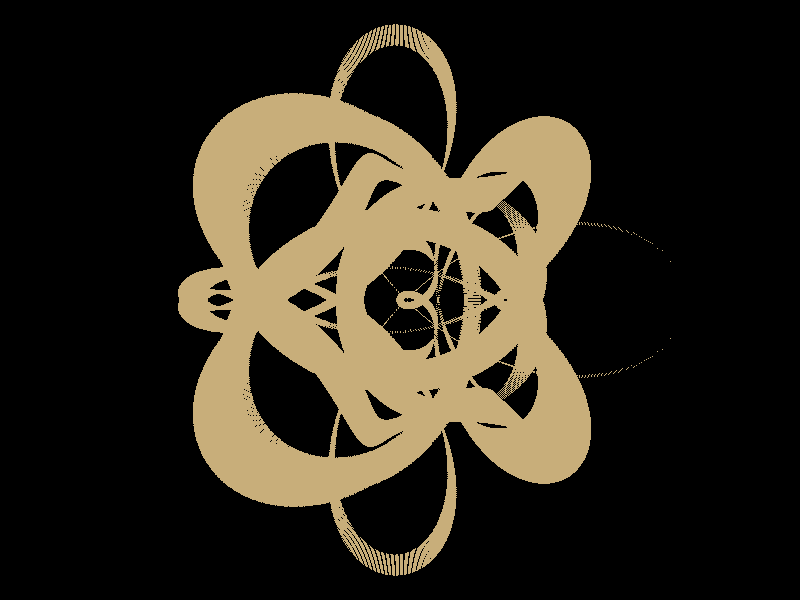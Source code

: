 #version 3.7;

global_settings { 
    assumed_gamma 1.0 
}

#include "colors.inc"
#include "textures.inc"    
#include "glass.inc"
#include "functions.inc"
#include "strings.inc"

#declare PI = 3.14159265359;

camera {
    location <0, 0, -21>
    look_at 0
    right x * image_width/image_height
}
background { color Black } 
//light_source { < 0,  0, -1000> White }
//light_source { < 30, -30, -100> White }
//light_source { <-30, -30, -100> White }
light_source { <-10,  10, -5> rgb <.5, .5, 1> }
light_source { <      45,     35,  -25> White }
light_source { <      30,    -30,  -50> White }

#declare MAIN_RADIUS = 10;

/*
plane {
    <0, 1, 0>, 
    -SPHERE_RADIUS 
    pigment {
      color White
    }
  }
*/

#macro make_circle(circ_radius, center, circ_size, circ_color)
    torus {
        circ_radius,
        circ_size
        texture { pigment { color circ_color } }
        rotate <90, 0, 0>
        translate center
    }
#end


#macro make_curve() 
    union {
        //make_circle(MAIN_RADIUS, <0, 0, 0>, .25, rgbt <0, 0, 0, 0>  ) 
    
        #declare kA = 4;
        #declare kB = 5;
        #declare points = 5001;
        #declare j = 0;
        #while (j < points) 
            #declare p_theta = 2 * PI / points * j;
    
            #declare pA = < MAIN_RADIUS * cos(2 * kA * p_theta) * cos(kA * p_theta),
                            MAIN_RADIUS * cos(2 * kA * p_theta) * sin(kA * p_theta),
                            0 >;
            #declare pB = < MAIN_RADIUS * cos(2 * kB * p_theta) * cos(kB * p_theta),
                            MAIN_RADIUS * cos(2 * kB * p_theta) * sin(kB * p_theta),
                            0 >;
            #declare p_center = (pA + pB) / 2;
            #declare p_radius = sqrt(
                                    pow(pA.x - p_center.x, 2) +
                                    pow(pA.y - p_center.y, 2) +
                                    pow(pA.z - p_center.z, 2));
            #declare p_radius = p_radius;
            #declare circle_center = p_center;

            #if (pA.x != pB.x |
                 pA.y != pB.y |
                 pA.z != pB.z)
                    /*
                    cylinder {
                        pA, pB, .01
                        texture { pigment { color rgbt <0, 0, 0, 0> } } 
                    }
                    */

                    cylinder {
                        circle_center + <0, 0,  p_radius * .5>,
                        circle_center + <0, 0, -p_radius * .5>,
                        p_radius * .01
                    }
                    
                    /*
                    sphere{ 
                        pA, .1 
                        texture { pigment { color rgbt <0, 0, 0, 0> } } 
                    }
                    sphere{ 
                        pB, .1 
                        texture { pigment { color rgbt <1, 0, 0, 0> } } 
                    }
                    */
            #end

            #declare j = j + 1;
        #end 
        
        texture { 
            Polished_Brass
        } 
        texture { 
            pigment { color rgbt <.5, .5, 1, .95> } 
        } 
        finish { 
            phong .8 
            metallic
            reflection { 0.03, 1 }
            }
    } 


#end

union {
      
    make_curve()
    //rotate <0, 0, -90>
    rotate <0, 45*clock, 0>
    
}
